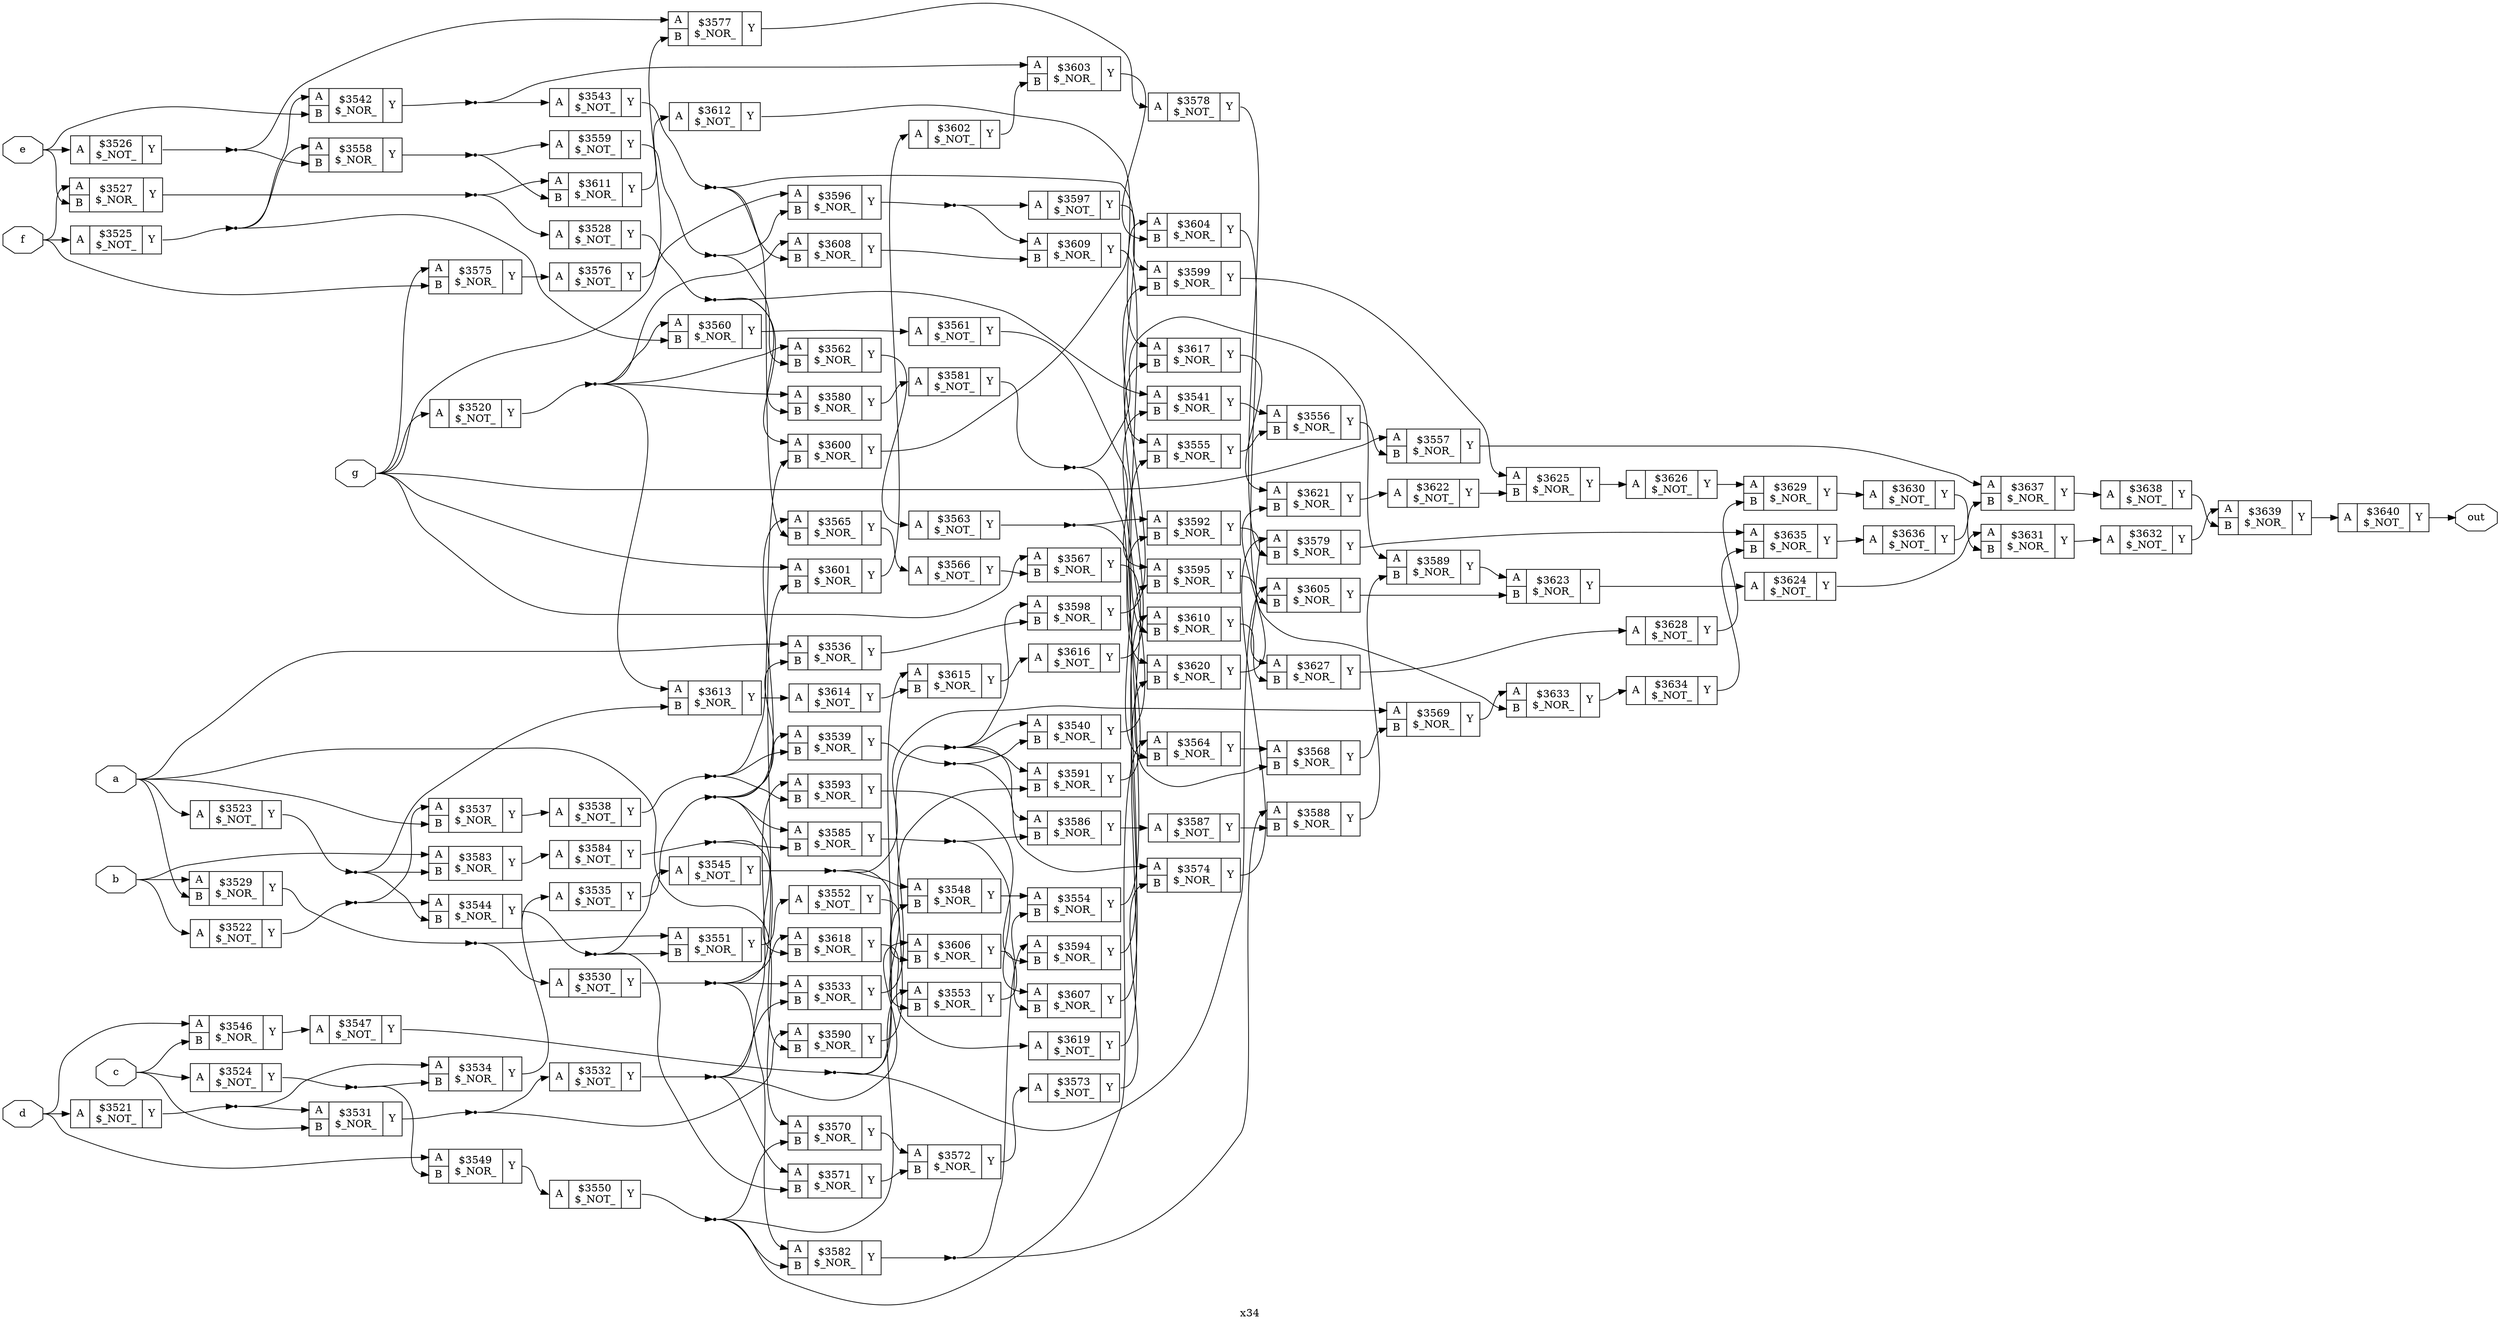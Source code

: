 digraph "x34" {
label="x34";
rankdir="LR";
remincross=true;
n121 [ shape=octagon, label="a", color="black", fontcolor="black" ];
n122 [ shape=octagon, label="b", color="black", fontcolor="black" ];
n123 [ shape=octagon, label="c", color="black", fontcolor="black" ];
n124 [ shape=octagon, label="d", color="black", fontcolor="black" ];
n125 [ shape=octagon, label="e", color="black", fontcolor="black" ];
n126 [ shape=octagon, label="f", color="black", fontcolor="black" ];
n127 [ shape=octagon, label="g", color="black", fontcolor="black" ];
n128 [ shape=octagon, label="out", color="black", fontcolor="black" ];
c131 [ shape=record, label="{{<p129> A}|$3520\n$_NOT_|{<p130> Y}}" ];
c132 [ shape=record, label="{{<p129> A}|$3521\n$_NOT_|{<p130> Y}}" ];
c133 [ shape=record, label="{{<p129> A}|$3522\n$_NOT_|{<p130> Y}}" ];
c134 [ shape=record, label="{{<p129> A}|$3523\n$_NOT_|{<p130> Y}}" ];
c135 [ shape=record, label="{{<p129> A}|$3524\n$_NOT_|{<p130> Y}}" ];
c136 [ shape=record, label="{{<p129> A}|$3525\n$_NOT_|{<p130> Y}}" ];
c137 [ shape=record, label="{{<p129> A}|$3526\n$_NOT_|{<p130> Y}}" ];
c139 [ shape=record, label="{{<p129> A|<p138> B}|$3527\n$_NOR_|{<p130> Y}}" ];
c140 [ shape=record, label="{{<p129> A}|$3528\n$_NOT_|{<p130> Y}}" ];
c141 [ shape=record, label="{{<p129> A|<p138> B}|$3529\n$_NOR_|{<p130> Y}}" ];
c142 [ shape=record, label="{{<p129> A}|$3530\n$_NOT_|{<p130> Y}}" ];
c143 [ shape=record, label="{{<p129> A|<p138> B}|$3531\n$_NOR_|{<p130> Y}}" ];
c144 [ shape=record, label="{{<p129> A}|$3532\n$_NOT_|{<p130> Y}}" ];
c145 [ shape=record, label="{{<p129> A|<p138> B}|$3533\n$_NOR_|{<p130> Y}}" ];
c146 [ shape=record, label="{{<p129> A|<p138> B}|$3534\n$_NOR_|{<p130> Y}}" ];
c147 [ shape=record, label="{{<p129> A}|$3535\n$_NOT_|{<p130> Y}}" ];
c148 [ shape=record, label="{{<p129> A|<p138> B}|$3536\n$_NOR_|{<p130> Y}}" ];
c149 [ shape=record, label="{{<p129> A|<p138> B}|$3537\n$_NOR_|{<p130> Y}}" ];
c150 [ shape=record, label="{{<p129> A}|$3538\n$_NOT_|{<p130> Y}}" ];
c151 [ shape=record, label="{{<p129> A|<p138> B}|$3539\n$_NOR_|{<p130> Y}}" ];
c152 [ shape=record, label="{{<p129> A|<p138> B}|$3540\n$_NOR_|{<p130> Y}}" ];
c153 [ shape=record, label="{{<p129> A|<p138> B}|$3541\n$_NOR_|{<p130> Y}}" ];
c154 [ shape=record, label="{{<p129> A|<p138> B}|$3542\n$_NOR_|{<p130> Y}}" ];
c155 [ shape=record, label="{{<p129> A}|$3543\n$_NOT_|{<p130> Y}}" ];
c156 [ shape=record, label="{{<p129> A|<p138> B}|$3544\n$_NOR_|{<p130> Y}}" ];
c157 [ shape=record, label="{{<p129> A}|$3545\n$_NOT_|{<p130> Y}}" ];
c158 [ shape=record, label="{{<p129> A|<p138> B}|$3546\n$_NOR_|{<p130> Y}}" ];
c159 [ shape=record, label="{{<p129> A}|$3547\n$_NOT_|{<p130> Y}}" ];
c160 [ shape=record, label="{{<p129> A|<p138> B}|$3548\n$_NOR_|{<p130> Y}}" ];
c161 [ shape=record, label="{{<p129> A|<p138> B}|$3549\n$_NOR_|{<p130> Y}}" ];
c162 [ shape=record, label="{{<p129> A}|$3550\n$_NOT_|{<p130> Y}}" ];
c163 [ shape=record, label="{{<p129> A|<p138> B}|$3551\n$_NOR_|{<p130> Y}}" ];
c164 [ shape=record, label="{{<p129> A}|$3552\n$_NOT_|{<p130> Y}}" ];
c165 [ shape=record, label="{{<p129> A|<p138> B}|$3553\n$_NOR_|{<p130> Y}}" ];
c166 [ shape=record, label="{{<p129> A|<p138> B}|$3554\n$_NOR_|{<p130> Y}}" ];
c167 [ shape=record, label="{{<p129> A|<p138> B}|$3555\n$_NOR_|{<p130> Y}}" ];
c168 [ shape=record, label="{{<p129> A|<p138> B}|$3556\n$_NOR_|{<p130> Y}}" ];
c169 [ shape=record, label="{{<p129> A|<p138> B}|$3557\n$_NOR_|{<p130> Y}}" ];
c170 [ shape=record, label="{{<p129> A|<p138> B}|$3558\n$_NOR_|{<p130> Y}}" ];
c171 [ shape=record, label="{{<p129> A}|$3559\n$_NOT_|{<p130> Y}}" ];
c172 [ shape=record, label="{{<p129> A|<p138> B}|$3560\n$_NOR_|{<p130> Y}}" ];
c173 [ shape=record, label="{{<p129> A}|$3561\n$_NOT_|{<p130> Y}}" ];
c174 [ shape=record, label="{{<p129> A|<p138> B}|$3562\n$_NOR_|{<p130> Y}}" ];
c175 [ shape=record, label="{{<p129> A}|$3563\n$_NOT_|{<p130> Y}}" ];
c176 [ shape=record, label="{{<p129> A|<p138> B}|$3564\n$_NOR_|{<p130> Y}}" ];
c177 [ shape=record, label="{{<p129> A|<p138> B}|$3565\n$_NOR_|{<p130> Y}}" ];
c178 [ shape=record, label="{{<p129> A}|$3566\n$_NOT_|{<p130> Y}}" ];
c179 [ shape=record, label="{{<p129> A|<p138> B}|$3567\n$_NOR_|{<p130> Y}}" ];
c180 [ shape=record, label="{{<p129> A|<p138> B}|$3568\n$_NOR_|{<p130> Y}}" ];
c181 [ shape=record, label="{{<p129> A|<p138> B}|$3569\n$_NOR_|{<p130> Y}}" ];
c182 [ shape=record, label="{{<p129> A|<p138> B}|$3570\n$_NOR_|{<p130> Y}}" ];
c183 [ shape=record, label="{{<p129> A|<p138> B}|$3571\n$_NOR_|{<p130> Y}}" ];
c184 [ shape=record, label="{{<p129> A|<p138> B}|$3572\n$_NOR_|{<p130> Y}}" ];
c185 [ shape=record, label="{{<p129> A}|$3573\n$_NOT_|{<p130> Y}}" ];
c186 [ shape=record, label="{{<p129> A|<p138> B}|$3574\n$_NOR_|{<p130> Y}}" ];
c187 [ shape=record, label="{{<p129> A|<p138> B}|$3575\n$_NOR_|{<p130> Y}}" ];
c188 [ shape=record, label="{{<p129> A}|$3576\n$_NOT_|{<p130> Y}}" ];
c189 [ shape=record, label="{{<p129> A|<p138> B}|$3577\n$_NOR_|{<p130> Y}}" ];
c190 [ shape=record, label="{{<p129> A}|$3578\n$_NOT_|{<p130> Y}}" ];
c191 [ shape=record, label="{{<p129> A|<p138> B}|$3579\n$_NOR_|{<p130> Y}}" ];
c192 [ shape=record, label="{{<p129> A|<p138> B}|$3580\n$_NOR_|{<p130> Y}}" ];
c193 [ shape=record, label="{{<p129> A}|$3581\n$_NOT_|{<p130> Y}}" ];
c194 [ shape=record, label="{{<p129> A|<p138> B}|$3582\n$_NOR_|{<p130> Y}}" ];
c195 [ shape=record, label="{{<p129> A|<p138> B}|$3583\n$_NOR_|{<p130> Y}}" ];
c196 [ shape=record, label="{{<p129> A}|$3584\n$_NOT_|{<p130> Y}}" ];
c197 [ shape=record, label="{{<p129> A|<p138> B}|$3585\n$_NOR_|{<p130> Y}}" ];
c198 [ shape=record, label="{{<p129> A|<p138> B}|$3586\n$_NOR_|{<p130> Y}}" ];
c199 [ shape=record, label="{{<p129> A}|$3587\n$_NOT_|{<p130> Y}}" ];
c200 [ shape=record, label="{{<p129> A|<p138> B}|$3588\n$_NOR_|{<p130> Y}}" ];
c201 [ shape=record, label="{{<p129> A|<p138> B}|$3589\n$_NOR_|{<p130> Y}}" ];
c202 [ shape=record, label="{{<p129> A|<p138> B}|$3590\n$_NOR_|{<p130> Y}}" ];
c203 [ shape=record, label="{{<p129> A|<p138> B}|$3591\n$_NOR_|{<p130> Y}}" ];
c204 [ shape=record, label="{{<p129> A|<p138> B}|$3592\n$_NOR_|{<p130> Y}}" ];
c205 [ shape=record, label="{{<p129> A|<p138> B}|$3593\n$_NOR_|{<p130> Y}}" ];
c206 [ shape=record, label="{{<p129> A|<p138> B}|$3594\n$_NOR_|{<p130> Y}}" ];
c207 [ shape=record, label="{{<p129> A|<p138> B}|$3595\n$_NOR_|{<p130> Y}}" ];
c208 [ shape=record, label="{{<p129> A|<p138> B}|$3596\n$_NOR_|{<p130> Y}}" ];
c209 [ shape=record, label="{{<p129> A}|$3597\n$_NOT_|{<p130> Y}}" ];
c210 [ shape=record, label="{{<p129> A|<p138> B}|$3598\n$_NOR_|{<p130> Y}}" ];
c211 [ shape=record, label="{{<p129> A|<p138> B}|$3599\n$_NOR_|{<p130> Y}}" ];
c212 [ shape=record, label="{{<p129> A|<p138> B}|$3600\n$_NOR_|{<p130> Y}}" ];
c213 [ shape=record, label="{{<p129> A|<p138> B}|$3601\n$_NOR_|{<p130> Y}}" ];
c214 [ shape=record, label="{{<p129> A}|$3602\n$_NOT_|{<p130> Y}}" ];
c215 [ shape=record, label="{{<p129> A|<p138> B}|$3603\n$_NOR_|{<p130> Y}}" ];
c216 [ shape=record, label="{{<p129> A|<p138> B}|$3604\n$_NOR_|{<p130> Y}}" ];
c217 [ shape=record, label="{{<p129> A|<p138> B}|$3605\n$_NOR_|{<p130> Y}}" ];
c218 [ shape=record, label="{{<p129> A|<p138> B}|$3606\n$_NOR_|{<p130> Y}}" ];
c219 [ shape=record, label="{{<p129> A|<p138> B}|$3607\n$_NOR_|{<p130> Y}}" ];
c220 [ shape=record, label="{{<p129> A|<p138> B}|$3608\n$_NOR_|{<p130> Y}}" ];
c221 [ shape=record, label="{{<p129> A|<p138> B}|$3609\n$_NOR_|{<p130> Y}}" ];
c222 [ shape=record, label="{{<p129> A|<p138> B}|$3610\n$_NOR_|{<p130> Y}}" ];
c223 [ shape=record, label="{{<p129> A|<p138> B}|$3611\n$_NOR_|{<p130> Y}}" ];
c224 [ shape=record, label="{{<p129> A}|$3612\n$_NOT_|{<p130> Y}}" ];
c225 [ shape=record, label="{{<p129> A|<p138> B}|$3613\n$_NOR_|{<p130> Y}}" ];
c226 [ shape=record, label="{{<p129> A}|$3614\n$_NOT_|{<p130> Y}}" ];
c227 [ shape=record, label="{{<p129> A|<p138> B}|$3615\n$_NOR_|{<p130> Y}}" ];
c228 [ shape=record, label="{{<p129> A}|$3616\n$_NOT_|{<p130> Y}}" ];
c229 [ shape=record, label="{{<p129> A|<p138> B}|$3617\n$_NOR_|{<p130> Y}}" ];
c230 [ shape=record, label="{{<p129> A|<p138> B}|$3618\n$_NOR_|{<p130> Y}}" ];
c231 [ shape=record, label="{{<p129> A}|$3619\n$_NOT_|{<p130> Y}}" ];
c232 [ shape=record, label="{{<p129> A|<p138> B}|$3620\n$_NOR_|{<p130> Y}}" ];
c233 [ shape=record, label="{{<p129> A|<p138> B}|$3621\n$_NOR_|{<p130> Y}}" ];
c234 [ shape=record, label="{{<p129> A}|$3622\n$_NOT_|{<p130> Y}}" ];
c235 [ shape=record, label="{{<p129> A|<p138> B}|$3623\n$_NOR_|{<p130> Y}}" ];
c236 [ shape=record, label="{{<p129> A}|$3624\n$_NOT_|{<p130> Y}}" ];
c237 [ shape=record, label="{{<p129> A|<p138> B}|$3625\n$_NOR_|{<p130> Y}}" ];
c238 [ shape=record, label="{{<p129> A}|$3626\n$_NOT_|{<p130> Y}}" ];
c239 [ shape=record, label="{{<p129> A|<p138> B}|$3627\n$_NOR_|{<p130> Y}}" ];
c240 [ shape=record, label="{{<p129> A}|$3628\n$_NOT_|{<p130> Y}}" ];
c241 [ shape=record, label="{{<p129> A|<p138> B}|$3629\n$_NOR_|{<p130> Y}}" ];
c242 [ shape=record, label="{{<p129> A}|$3630\n$_NOT_|{<p130> Y}}" ];
c243 [ shape=record, label="{{<p129> A|<p138> B}|$3631\n$_NOR_|{<p130> Y}}" ];
c244 [ shape=record, label="{{<p129> A}|$3632\n$_NOT_|{<p130> Y}}" ];
c245 [ shape=record, label="{{<p129> A|<p138> B}|$3633\n$_NOR_|{<p130> Y}}" ];
c246 [ shape=record, label="{{<p129> A}|$3634\n$_NOT_|{<p130> Y}}" ];
c247 [ shape=record, label="{{<p129> A|<p138> B}|$3635\n$_NOR_|{<p130> Y}}" ];
c248 [ shape=record, label="{{<p129> A}|$3636\n$_NOT_|{<p130> Y}}" ];
c249 [ shape=record, label="{{<p129> A|<p138> B}|$3637\n$_NOR_|{<p130> Y}}" ];
c250 [ shape=record, label="{{<p129> A}|$3638\n$_NOT_|{<p130> Y}}" ];
c251 [ shape=record, label="{{<p129> A|<p138> B}|$3639\n$_NOR_|{<p130> Y}}" ];
c252 [ shape=record, label="{{<p129> A}|$3640\n$_NOT_|{<p130> Y}}" ];
c223:p130:e -> c224:p129:w [color="black", label=""];
c232:p130:e -> c233:p138:w [color="black", label=""];
c203:p130:e -> c204:p138:w [color="black", label=""];
c204:p130:e -> c245:p138:w [color="black", label=""];
c205:p130:e -> c206:p138:w [color="black", label=""];
c206:p130:e -> c207:p138:w [color="black", label=""];
c207:p130:e -> c239:p129:w [color="black", label=""];
n105 [ shape=point ];
c208:p130:e -> n105:w [color="black", label=""];
n105:e -> c209:p129:w [color="black", label=""];
n105:e -> c221:p129:w [color="black", label=""];
c209:p130:e -> c211:p129:w [color="black", label=""];
c210:p130:e -> c211:p138:w [color="black", label=""];
c211:p130:e -> c237:p129:w [color="black", label=""];
c212:p130:e -> c216:p129:w [color="black", label=""];
n11 [ shape=point ];
c132:p130:e -> n11:w [color="black", label=""];
n11:e -> c143:p129:w [color="black", label=""];
n11:e -> c146:p129:w [color="black", label=""];
c213:p130:e -> c214:p129:w [color="black", label=""];
c214:p130:e -> c215:p138:w [color="black", label=""];
c215:p130:e -> c216:p138:w [color="black", label=""];
c216:p130:e -> c217:p138:w [color="black", label=""];
c217:p130:e -> c235:p138:w [color="black", label=""];
c218:p130:e -> c219:p138:w [color="black", label=""];
c219:p130:e -> c222:p129:w [color="black", label=""];
c220:p130:e -> c221:p138:w [color="black", label=""];
c221:p130:e -> c222:p138:w [color="black", label=""];
c222:p130:e -> c239:p138:w [color="black", label=""];
c233:p130:e -> c234:p129:w [color="black", label=""];
n120 [ shape=point ];
c131:p130:e -> n120:w [color="black", label=""];
n120:e -> c172:p129:w [color="black", label=""];
n120:e -> c174:p129:w [color="black", label=""];
n120:e -> c192:p129:w [color="black", label=""];
n120:e -> c220:p129:w [color="black", label=""];
n120:e -> c225:p129:w [color="black", label=""];
n121:e -> c134:p129:w [color="black", label=""];
n121:e -> c141:p138:w [color="black", label=""];
n121:e -> c148:p129:w [color="black", label=""];
n121:e -> c149:p138:w [color="black", label=""];
n121:e -> c182:p129:w [color="black", label=""];
n122:e -> c133:p129:w [color="black", label=""];
n122:e -> c141:p129:w [color="black", label=""];
n122:e -> c195:p129:w [color="black", label=""];
n123:e -> c135:p129:w [color="black", label=""];
n123:e -> c143:p138:w [color="black", label=""];
n123:e -> c158:p138:w [color="black", label=""];
n124:e -> c132:p129:w [color="black", label=""];
n124:e -> c158:p129:w [color="black", label=""];
n124:e -> c161:p129:w [color="black", label=""];
n125:e -> c137:p129:w [color="black", label=""];
n125:e -> c139:p138:w [color="black", label=""];
n125:e -> c154:p138:w [color="black", label=""];
n126:e -> c136:p129:w [color="black", label=""];
n126:e -> c139:p129:w [color="black", label=""];
n126:e -> c187:p138:w [color="black", label=""];
n127:e -> c131:p129:w [color="black", label=""];
n127:e -> c169:p129:w [color="black", label=""];
n127:e -> c179:p129:w [color="black", label=""];
n127:e -> c187:p129:w [color="black", label=""];
n127:e -> c208:p129:w [color="black", label=""];
n127:e -> c213:p129:w [color="black", label=""];
c252:p130:e -> n128:w [color="black", label=""];
c234:p130:e -> c237:p138:w [color="black", label=""];
c235:p130:e -> c236:p129:w [color="black", label=""];
c236:p130:e -> c243:p129:w [color="black", label=""];
c237:p130:e -> c238:p129:w [color="black", label=""];
c238:p130:e -> c241:p129:w [color="black", label=""];
c239:p130:e -> c240:p129:w [color="black", label=""];
c240:p130:e -> c241:p138:w [color="black", label=""];
c224:p130:e -> c229:p129:w [color="black", label=""];
c241:p130:e -> c242:p129:w [color="black", label=""];
c242:p130:e -> c243:p138:w [color="black", label=""];
n22 [ shape=point ];
c133:p130:e -> n22:w [color="black", label=""];
n22:e -> c149:p129:w [color="black", label=""];
n22:e -> c156:p129:w [color="black", label=""];
c243:p130:e -> c244:p129:w [color="black", label=""];
c244:p130:e -> c251:p129:w [color="black", label=""];
c245:p130:e -> c246:p129:w [color="black", label=""];
c246:p130:e -> c247:p138:w [color="black", label=""];
c247:p130:e -> c248:p129:w [color="black", label=""];
c248:p130:e -> c249:p138:w [color="black", label=""];
c249:p130:e -> c250:p129:w [color="black", label=""];
c225:p130:e -> c226:p129:w [color="black", label=""];
c250:p130:e -> c251:p138:w [color="black", label=""];
c251:p130:e -> c252:p129:w [color="black", label=""];
n32 [ shape=point ];
c134:p130:e -> n32:w [color="black", label=""];
n32:e -> c156:p138:w [color="black", label=""];
n32:e -> c195:p138:w [color="black", label=""];
n32:e -> c225:p138:w [color="black", label=""];
n33 [ shape=point ];
c135:p130:e -> n33:w [color="black", label=""];
n33:e -> c146:p138:w [color="black", label=""];
n33:e -> c161:p138:w [color="black", label=""];
n34 [ shape=point ];
c136:p130:e -> n34:w [color="black", label=""];
n34:e -> c154:p129:w [color="black", label=""];
n34:e -> c170:p129:w [color="black", label=""];
n34:e -> c172:p138:w [color="black", label=""];
n35 [ shape=point ];
c137:p130:e -> n35:w [color="black", label=""];
n35:e -> c170:p138:w [color="black", label=""];
n35:e -> c189:p129:w [color="black", label=""];
n36 [ shape=point ];
c139:p130:e -> n36:w [color="black", label=""];
n36:e -> c140:p129:w [color="black", label=""];
n36:e -> c223:p129:w [color="black", label=""];
n37 [ shape=point ];
c140:p130:e -> n37:w [color="black", label=""];
n37:e -> c153:p129:w [color="black", label=""];
n37:e -> c192:p138:w [color="black", label=""];
n37:e -> c212:p129:w [color="black", label=""];
n38 [ shape=point ];
c141:p130:e -> n38:w [color="black", label=""];
n38:e -> c142:p129:w [color="black", label=""];
n38:e -> c163:p129:w [color="black", label=""];
n39 [ shape=point ];
c142:p130:e -> n39:w [color="black", label=""];
n39:e -> c145:p129:w [color="black", label=""];
n39:e -> c194:p129:w [color="black", label=""];
n39:e -> c213:p138:w [color="black", label=""];
n39:e -> c230:p129:w [color="black", label=""];
c226:p130:e -> c227:p138:w [color="black", label=""];
n40 [ shape=point ];
c143:p130:e -> n40:w [color="black", label=""];
n40:e -> c144:p129:w [color="black", label=""];
n40:e -> c202:p129:w [color="black", label=""];
n41 [ shape=point ];
c144:p130:e -> n41:w [color="black", label=""];
n41:e -> c145:p138:w [color="black", label=""];
n41:e -> c183:p129:w [color="black", label=""];
n41:e -> c205:p129:w [color="black", label=""];
n41:e -> c218:p129:w [color="black", label=""];
n42 [ shape=point ];
c145:p130:e -> n42:w [color="black", label=""];
n42:e -> c152:p129:w [color="black", label=""];
n42:e -> c198:p129:w [color="black", label=""];
n42:e -> c203:p129:w [color="black", label=""];
n42:e -> c210:p129:w [color="black", label=""];
c146:p130:e -> c147:p129:w [color="black", label=""];
n44 [ shape=point ];
c147:p130:e -> n44:w [color="black", label=""];
n44:e -> c148:p138:w [color="black", label=""];
n44:e -> c151:p129:w [color="black", label=""];
n44:e -> c177:p129:w [color="black", label=""];
n44:e -> c197:p129:w [color="black", label=""];
n44:e -> c230:p138:w [color="black", label=""];
c148:p130:e -> c210:p138:w [color="black", label=""];
c149:p130:e -> c150:p129:w [color="black", label=""];
n47 [ shape=point ];
c150:p130:e -> n47:w [color="black", label=""];
n47:e -> c151:p138:w [color="black", label=""];
n47:e -> c205:p138:w [color="black", label=""];
n47:e -> c212:p138:w [color="black", label=""];
n48 [ shape=point ];
c151:p130:e -> n48:w [color="black", label=""];
n48:e -> c152:p138:w [color="black", label=""];
n48:e -> c186:p129:w [color="black", label=""];
c152:p130:e -> c153:p138:w [color="black", label=""];
c227:p130:e -> c228:p129:w [color="black", label=""];
c153:p130:e -> c168:p129:w [color="black", label=""];
n51 [ shape=point ];
c154:p130:e -> n51:w [color="black", label=""];
n51:e -> c155:p129:w [color="black", label=""];
n51:e -> c215:p129:w [color="black", label=""];
n52 [ shape=point ];
c155:p130:e -> n52:w [color="black", label=""];
n52:e -> c167:p129:w [color="black", label=""];
n52:e -> c177:p138:w [color="black", label=""];
n52:e -> c220:p138:w [color="black", label=""];
n53 [ shape=point ];
c156:p130:e -> n53:w [color="black", label=""];
n53:e -> c157:p129:w [color="black", label=""];
n53:e -> c163:p138:w [color="black", label=""];
n53:e -> c183:p138:w [color="black", label=""];
n54 [ shape=point ];
c157:p130:e -> n54:w [color="black", label=""];
n54:e -> c160:p129:w [color="black", label=""];
n54:e -> c181:p129:w [color="black", label=""];
n54:e -> c218:p138:w [color="black", label=""];
c158:p130:e -> c159:p129:w [color="black", label=""];
n56 [ shape=point ];
c159:p130:e -> n56:w [color="black", label=""];
n56:e -> c160:p138:w [color="black", label=""];
n56:e -> c217:p129:w [color="black", label=""];
n56:e -> c227:p129:w [color="black", label=""];
c160:p130:e -> c166:p129:w [color="black", label=""];
c161:p130:e -> c162:p129:w [color="black", label=""];
n59 [ shape=point ];
c162:p130:e -> n59:w [color="black", label=""];
n59:e -> c165:p129:w [color="black", label=""];
n59:e -> c176:p129:w [color="black", label=""];
n59:e -> c182:p138:w [color="black", label=""];
n59:e -> c194:p138:w [color="black", label=""];
c228:p130:e -> c229:p138:w [color="black", label=""];
c163:p130:e -> c164:p129:w [color="black", label=""];
c164:p130:e -> c165:p138:w [color="black", label=""];
c165:p130:e -> c166:p138:w [color="black", label=""];
c166:p130:e -> c167:p138:w [color="black", label=""];
c167:p130:e -> c168:p138:w [color="black", label=""];
c168:p130:e -> c169:p138:w [color="black", label=""];
c169:p130:e -> c249:p129:w [color="black", label=""];
n67 [ shape=point ];
c170:p130:e -> n67:w [color="black", label=""];
n67:e -> c171:p129:w [color="black", label=""];
n67:e -> c223:p138:w [color="black", label=""];
n68 [ shape=point ];
c171:p130:e -> n68:w [color="black", label=""];
n68:e -> c174:p138:w [color="black", label=""];
n68:e -> c208:p138:w [color="black", label=""];
c172:p130:e -> c173:p129:w [color="black", label=""];
c229:p130:e -> c233:p129:w [color="black", label=""];
c173:p130:e -> c207:p129:w [color="black", label=""];
c174:p130:e -> c175:p129:w [color="black", label=""];
n72 [ shape=point ];
c175:p130:e -> n72:w [color="black", label=""];
n72:e -> c176:p138:w [color="black", label=""];
n72:e -> c204:p129:w [color="black", label=""];
c176:p130:e -> c180:p129:w [color="black", label=""];
c177:p130:e -> c178:p129:w [color="black", label=""];
c178:p130:e -> c179:p138:w [color="black", label=""];
c179:p130:e -> c180:p138:w [color="black", label=""];
c180:p130:e -> c181:p138:w [color="black", label=""];
c181:p130:e -> c245:p129:w [color="black", label=""];
c182:p130:e -> c184:p129:w [color="black", label=""];
c230:p130:e -> c231:p129:w [color="black", label=""];
c183:p130:e -> c184:p138:w [color="black", label=""];
c184:p130:e -> c185:p129:w [color="black", label=""];
c185:p130:e -> c186:p138:w [color="black", label=""];
c186:p130:e -> c191:p129:w [color="black", label=""];
c187:p130:e -> c188:p129:w [color="black", label=""];
c188:p130:e -> c189:p138:w [color="black", label=""];
c189:p130:e -> c190:p129:w [color="black", label=""];
c190:p130:e -> c191:p138:w [color="black", label=""];
c191:p130:e -> c247:p129:w [color="black", label=""];
c192:p130:e -> c193:p129:w [color="black", label=""];
c231:p130:e -> c232:p138:w [color="black", label=""];
n90 [ shape=point ];
c193:p130:e -> n90:w [color="black", label=""];
n90:e -> c201:p129:w [color="black", label=""];
n90:e -> c232:p129:w [color="black", label=""];
n91 [ shape=point ];
c194:p130:e -> n91:w [color="black", label=""];
n91:e -> c200:p129:w [color="black", label=""];
n91:e -> c206:p129:w [color="black", label=""];
c195:p130:e -> c196:p129:w [color="black", label=""];
n93 [ shape=point ];
c196:p130:e -> n93:w [color="black", label=""];
n93:e -> c197:p138:w [color="black", label=""];
n93:e -> c202:p138:w [color="black", label=""];
n94 [ shape=point ];
c197:p130:e -> n94:w [color="black", label=""];
n94:e -> c198:p138:w [color="black", label=""];
n94:e -> c219:p129:w [color="black", label=""];
c198:p130:e -> c199:p129:w [color="black", label=""];
c199:p130:e -> c200:p138:w [color="black", label=""];
c200:p130:e -> c201:p138:w [color="black", label=""];
c201:p130:e -> c235:p129:w [color="black", label=""];
c202:p130:e -> c203:p138:w [color="black", label=""];
}
